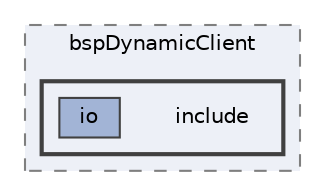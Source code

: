 digraph "include"
{
 // LATEX_PDF_SIZE
  bgcolor="transparent";
  edge [fontname=Helvetica,fontsize=10,labelfontname=Helvetica,labelfontsize=10];
  node [fontname=Helvetica,fontsize=10,shape=box,height=0.2,width=0.4];
  compound=true
  subgraph clusterdir_794fb483f268ff7968522ab22c018b23 {
    graph [ bgcolor="#edf0f7", pencolor="grey50", label="bspDynamicClient", fontname=Helvetica,fontsize=10 style="filled,dashed", URL="dir_794fb483f268ff7968522ab22c018b23.html",tooltip=""]
  subgraph clusterdir_bca81cede81ba21cfd7900a7dc83c81a {
    graph [ bgcolor="#edf0f7", pencolor="grey25", label="", fontname=Helvetica,fontsize=10 style="filled,bold", URL="dir_bca81cede81ba21cfd7900a7dc83c81a.html",tooltip=""]
    dir_bca81cede81ba21cfd7900a7dc83c81a [shape=plaintext, label="include"];
  dir_5f189c677a9c1b4f93ec535d557ccf95 [label="io", fillcolor="#a2b4d6", color="grey25", style="filled", URL="dir_5f189c677a9c1b4f93ec535d557ccf95.html",tooltip=""];
  }
  }
}
